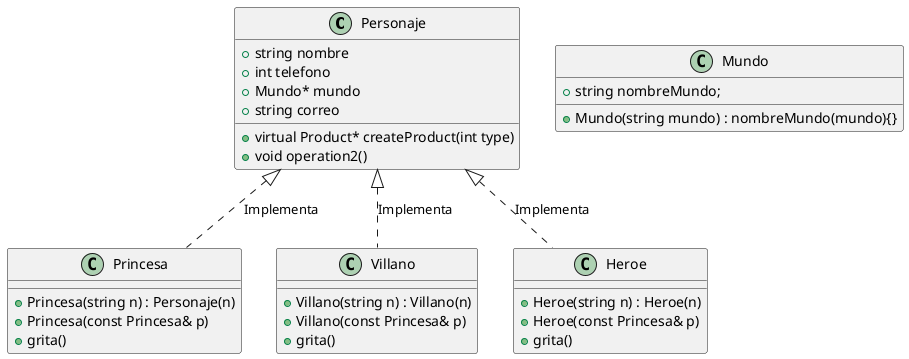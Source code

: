 @startuml
  class Personaje{
    + string nombre
    + int telefono
    + Mundo* mundo
    + string correo
    + virtual Product* createProduct(int type)
    + void operation2()
  }

  class Princesa{
    + Princesa(string n) : Personaje(n)
    + Princesa(const Princesa& p)
    + grita()
  }

  class Villano{
    + Villano(string n) : Villano(n)
    + Villano(const Princesa& p)
    + grita()
  }

  class Heroe{
    + Heroe(string n) : Heroe(n)
    + Heroe(const Princesa& p)
    + grita()
  }

  class Mundo{
    + Mundo(string mundo) : nombreMundo(mundo){}
    + string nombreMundo;
  }

  Personaje <|..Princesa : Implementa
  Personaje <|..Heroe : Implementa
  Personaje <|..Villano : Implementa

@enduml
